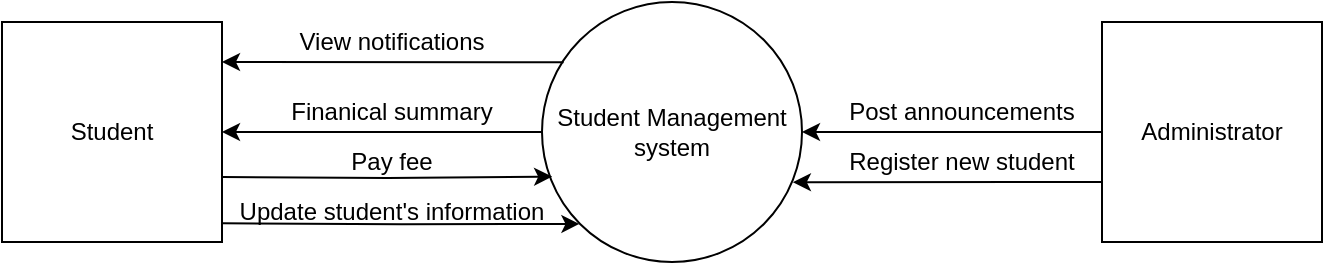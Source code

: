 <mxfile version="28.2.8">
  <diagram name="Page-1" id="reO1sDrfc8gLjoZBzr0u">
    <mxGraphModel dx="434" dy="223" grid="1" gridSize="10" guides="1" tooltips="1" connect="1" arrows="1" fold="1" page="1" pageScale="1" pageWidth="850" pageHeight="1100" math="0" shadow="0">
      <root>
        <mxCell id="0" />
        <mxCell id="1" parent="0" />
        <mxCell id="fb-j_Q9x-hQx4NVGqNk3-2" value="Student Management system" style="ellipse;whiteSpace=wrap;html=1;aspect=fixed;" vertex="1" parent="1">
          <mxGeometry x="360" y="260" width="130" height="130" as="geometry" />
        </mxCell>
        <mxCell id="fb-j_Q9x-hQx4NVGqNk3-3" value="Student" style="whiteSpace=wrap;html=1;aspect=fixed;" vertex="1" parent="1">
          <mxGeometry x="90" y="270" width="110" height="110" as="geometry" />
        </mxCell>
        <mxCell id="fb-j_Q9x-hQx4NVGqNk3-4" value="Administrator" style="whiteSpace=wrap;html=1;aspect=fixed;" vertex="1" parent="1">
          <mxGeometry x="640" y="270" width="110" height="110" as="geometry" />
        </mxCell>
        <mxCell id="fb-j_Q9x-hQx4NVGqNk3-6" value="" style="endArrow=classic;html=1;rounded=0;entryX=1;entryY=0.5;entryDx=0;entryDy=0;exitX=0;exitY=0.5;exitDx=0;exitDy=0;" edge="1" parent="1" source="fb-j_Q9x-hQx4NVGqNk3-2" target="fb-j_Q9x-hQx4NVGqNk3-3">
          <mxGeometry width="50" height="50" relative="1" as="geometry">
            <mxPoint x="270" y="340" as="sourcePoint" />
            <mxPoint x="320" y="290" as="targetPoint" />
          </mxGeometry>
        </mxCell>
        <mxCell id="fb-j_Q9x-hQx4NVGqNk3-8" value="Finanical summary" style="text;html=1;whiteSpace=wrap;strokeColor=none;fillColor=none;align=center;verticalAlign=middle;rounded=0;" vertex="1" parent="1">
          <mxGeometry x="230" y="300" width="110" height="30" as="geometry" />
        </mxCell>
        <mxCell id="fb-j_Q9x-hQx4NVGqNk3-9" value="Pay fee" style="text;html=1;whiteSpace=wrap;strokeColor=none;fillColor=none;align=center;verticalAlign=middle;rounded=0;" vertex="1" parent="1">
          <mxGeometry x="230" y="325" width="110" height="30" as="geometry" />
        </mxCell>
        <mxCell id="fb-j_Q9x-hQx4NVGqNk3-11" style="edgeStyle=orthogonalEdgeStyle;rounded=0;orthogonalLoop=1;jettySize=auto;html=1;exitX=1;exitY=0.75;exitDx=0;exitDy=0;entryX=0.039;entryY=0.71;entryDx=0;entryDy=0;entryPerimeter=0;" edge="1" parent="1">
          <mxGeometry relative="1" as="geometry">
            <mxPoint x="200" y="347.5" as="sourcePoint" />
            <mxPoint x="365.07" y="347.3" as="targetPoint" />
          </mxGeometry>
        </mxCell>
        <mxCell id="fb-j_Q9x-hQx4NVGqNk3-12" value="" style="endArrow=classic;html=1;rounded=0;exitX=0;exitY=0.5;exitDx=0;exitDy=0;" edge="1" parent="1" source="fb-j_Q9x-hQx4NVGqNk3-4" target="fb-j_Q9x-hQx4NVGqNk3-2">
          <mxGeometry width="50" height="50" relative="1" as="geometry">
            <mxPoint x="530" y="340" as="sourcePoint" />
            <mxPoint x="580" y="290" as="targetPoint" />
          </mxGeometry>
        </mxCell>
        <mxCell id="fb-j_Q9x-hQx4NVGqNk3-20" value="View notifications" style="text;html=1;whiteSpace=wrap;strokeColor=none;fillColor=none;align=center;verticalAlign=middle;rounded=0;" vertex="1" parent="1">
          <mxGeometry x="230" y="270" width="110" height="20" as="geometry" />
        </mxCell>
        <mxCell id="fb-j_Q9x-hQx4NVGqNk3-21" value="" style="endArrow=classic;html=1;rounded=0;entryX=1;entryY=0.5;entryDx=0;entryDy=0;exitX=0.083;exitY=0.232;exitDx=0;exitDy=0;exitPerimeter=0;" edge="1" parent="1" source="fb-j_Q9x-hQx4NVGqNk3-2">
          <mxGeometry width="50" height="50" relative="1" as="geometry">
            <mxPoint x="360" y="290" as="sourcePoint" />
            <mxPoint x="200" y="290" as="targetPoint" />
          </mxGeometry>
        </mxCell>
        <mxCell id="fb-j_Q9x-hQx4NVGqNk3-22" value="Post announcements" style="text;html=1;whiteSpace=wrap;strokeColor=none;fillColor=none;align=center;verticalAlign=middle;rounded=0;" vertex="1" parent="1">
          <mxGeometry x="500" y="305" width="140" height="20" as="geometry" />
        </mxCell>
        <mxCell id="fb-j_Q9x-hQx4NVGqNk3-23" value="Update student&#39;s information" style="text;html=1;whiteSpace=wrap;strokeColor=none;fillColor=none;align=center;verticalAlign=middle;rounded=0;" vertex="1" parent="1">
          <mxGeometry x="189.84" y="350" width="190.33" height="30" as="geometry" />
        </mxCell>
        <mxCell id="fb-j_Q9x-hQx4NVGqNk3-24" style="edgeStyle=orthogonalEdgeStyle;rounded=0;orthogonalLoop=1;jettySize=auto;html=1;exitX=1.003;exitY=0.915;exitDx=0;exitDy=0;entryX=0;entryY=1;entryDx=0;entryDy=0;exitPerimeter=0;" edge="1" parent="1">
          <mxGeometry relative="1" as="geometry">
            <mxPoint x="200.0" y="370.65" as="sourcePoint" />
            <mxPoint x="378.708" y="370.962" as="targetPoint" />
          </mxGeometry>
        </mxCell>
        <mxCell id="fb-j_Q9x-hQx4NVGqNk3-28" value="Register new student" style="text;html=1;whiteSpace=wrap;strokeColor=none;fillColor=none;align=center;verticalAlign=middle;rounded=0;" vertex="1" parent="1">
          <mxGeometry x="500" y="330" width="140" height="20" as="geometry" />
        </mxCell>
        <mxCell id="fb-j_Q9x-hQx4NVGqNk3-29" value="" style="endArrow=classic;html=1;rounded=0;exitX=0;exitY=0.5;exitDx=0;exitDy=0;entryX=0.965;entryY=0.693;entryDx=0;entryDy=0;entryPerimeter=0;" edge="1" parent="1" target="fb-j_Q9x-hQx4NVGqNk3-2">
          <mxGeometry width="50" height="50" relative="1" as="geometry">
            <mxPoint x="640" y="350" as="sourcePoint" />
            <mxPoint x="490" y="350" as="targetPoint" />
          </mxGeometry>
        </mxCell>
      </root>
    </mxGraphModel>
  </diagram>
</mxfile>
